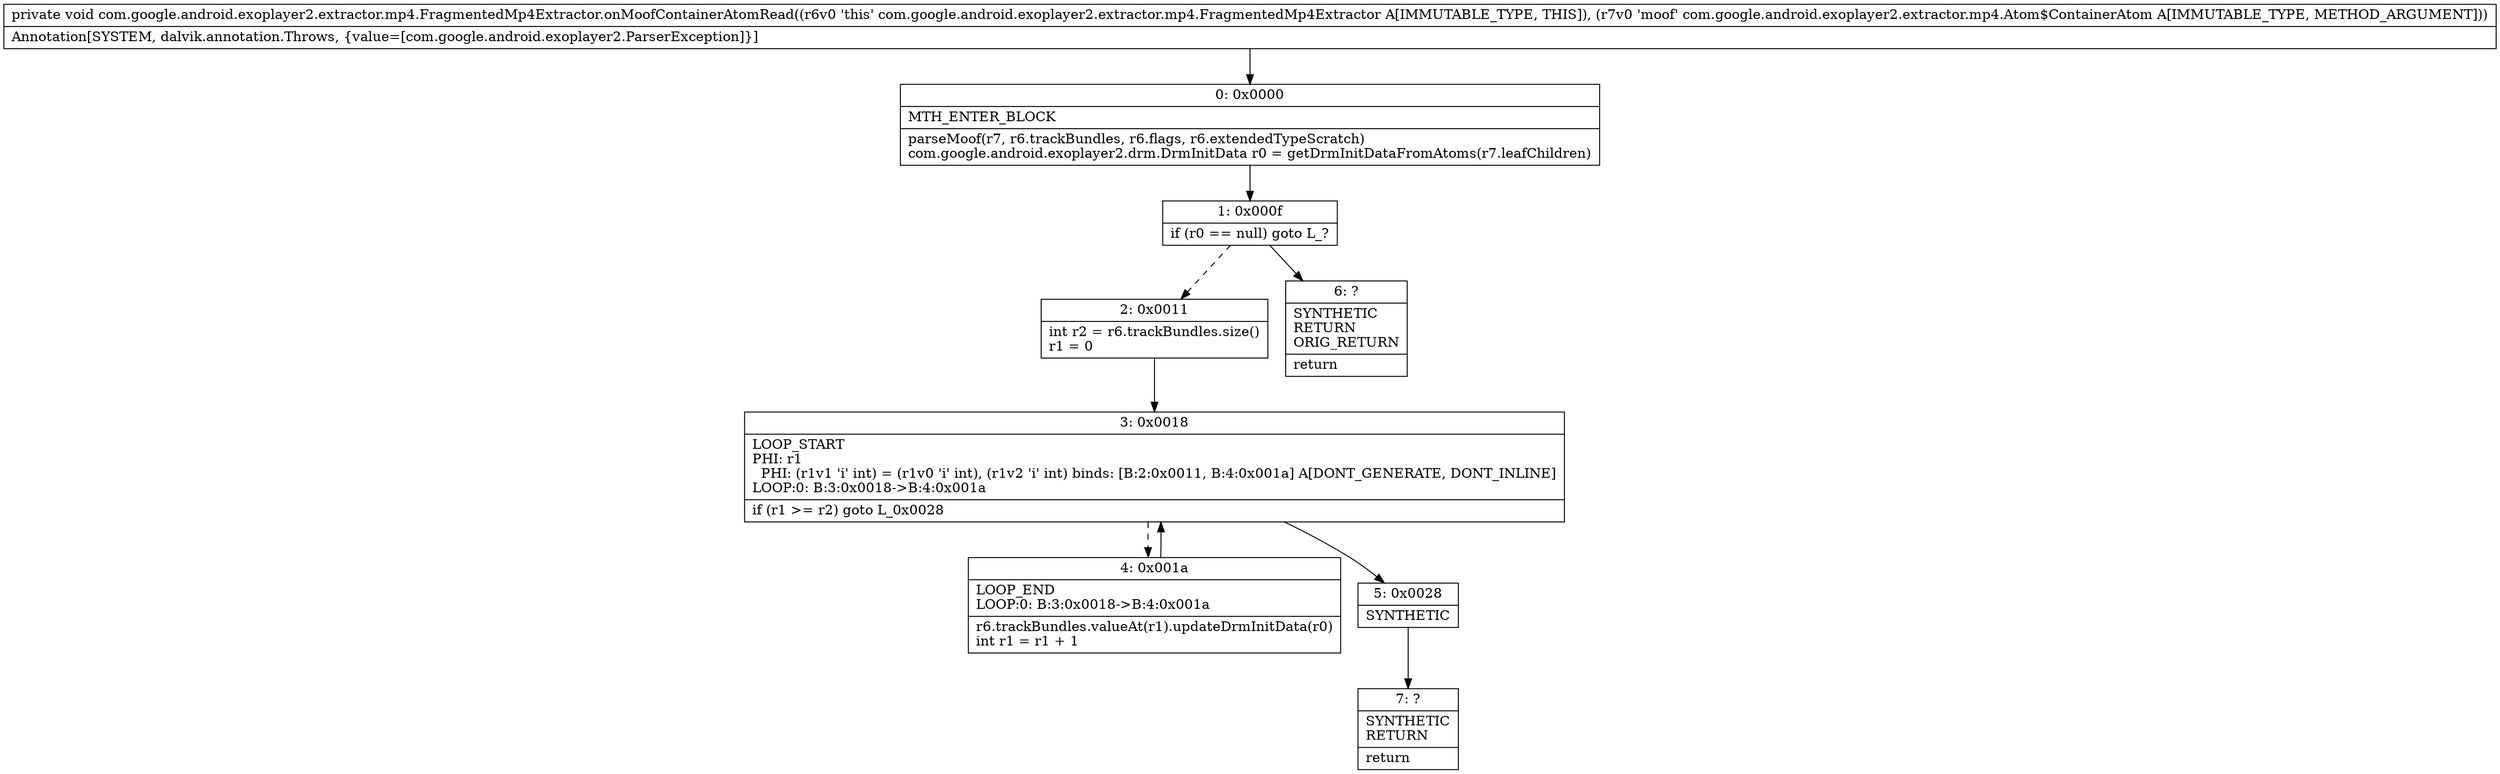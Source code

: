 digraph "CFG forcom.google.android.exoplayer2.extractor.mp4.FragmentedMp4Extractor.onMoofContainerAtomRead(Lcom\/google\/android\/exoplayer2\/extractor\/mp4\/Atom$ContainerAtom;)V" {
Node_0 [shape=record,label="{0\:\ 0x0000|MTH_ENTER_BLOCK\l|parseMoof(r7, r6.trackBundles, r6.flags, r6.extendedTypeScratch)\lcom.google.android.exoplayer2.drm.DrmInitData r0 = getDrmInitDataFromAtoms(r7.leafChildren)\l}"];
Node_1 [shape=record,label="{1\:\ 0x000f|if (r0 == null) goto L_?\l}"];
Node_2 [shape=record,label="{2\:\ 0x0011|int r2 = r6.trackBundles.size()\lr1 = 0\l}"];
Node_3 [shape=record,label="{3\:\ 0x0018|LOOP_START\lPHI: r1 \l  PHI: (r1v1 'i' int) = (r1v0 'i' int), (r1v2 'i' int) binds: [B:2:0x0011, B:4:0x001a] A[DONT_GENERATE, DONT_INLINE]\lLOOP:0: B:3:0x0018\-\>B:4:0x001a\l|if (r1 \>= r2) goto L_0x0028\l}"];
Node_4 [shape=record,label="{4\:\ 0x001a|LOOP_END\lLOOP:0: B:3:0x0018\-\>B:4:0x001a\l|r6.trackBundles.valueAt(r1).updateDrmInitData(r0)\lint r1 = r1 + 1\l}"];
Node_5 [shape=record,label="{5\:\ 0x0028|SYNTHETIC\l}"];
Node_6 [shape=record,label="{6\:\ ?|SYNTHETIC\lRETURN\lORIG_RETURN\l|return\l}"];
Node_7 [shape=record,label="{7\:\ ?|SYNTHETIC\lRETURN\l|return\l}"];
MethodNode[shape=record,label="{private void com.google.android.exoplayer2.extractor.mp4.FragmentedMp4Extractor.onMoofContainerAtomRead((r6v0 'this' com.google.android.exoplayer2.extractor.mp4.FragmentedMp4Extractor A[IMMUTABLE_TYPE, THIS]), (r7v0 'moof' com.google.android.exoplayer2.extractor.mp4.Atom$ContainerAtom A[IMMUTABLE_TYPE, METHOD_ARGUMENT]))  | Annotation[SYSTEM, dalvik.annotation.Throws, \{value=[com.google.android.exoplayer2.ParserException]\}]\l}"];
MethodNode -> Node_0;
Node_0 -> Node_1;
Node_1 -> Node_2[style=dashed];
Node_1 -> Node_6;
Node_2 -> Node_3;
Node_3 -> Node_4[style=dashed];
Node_3 -> Node_5;
Node_4 -> Node_3;
Node_5 -> Node_7;
}

